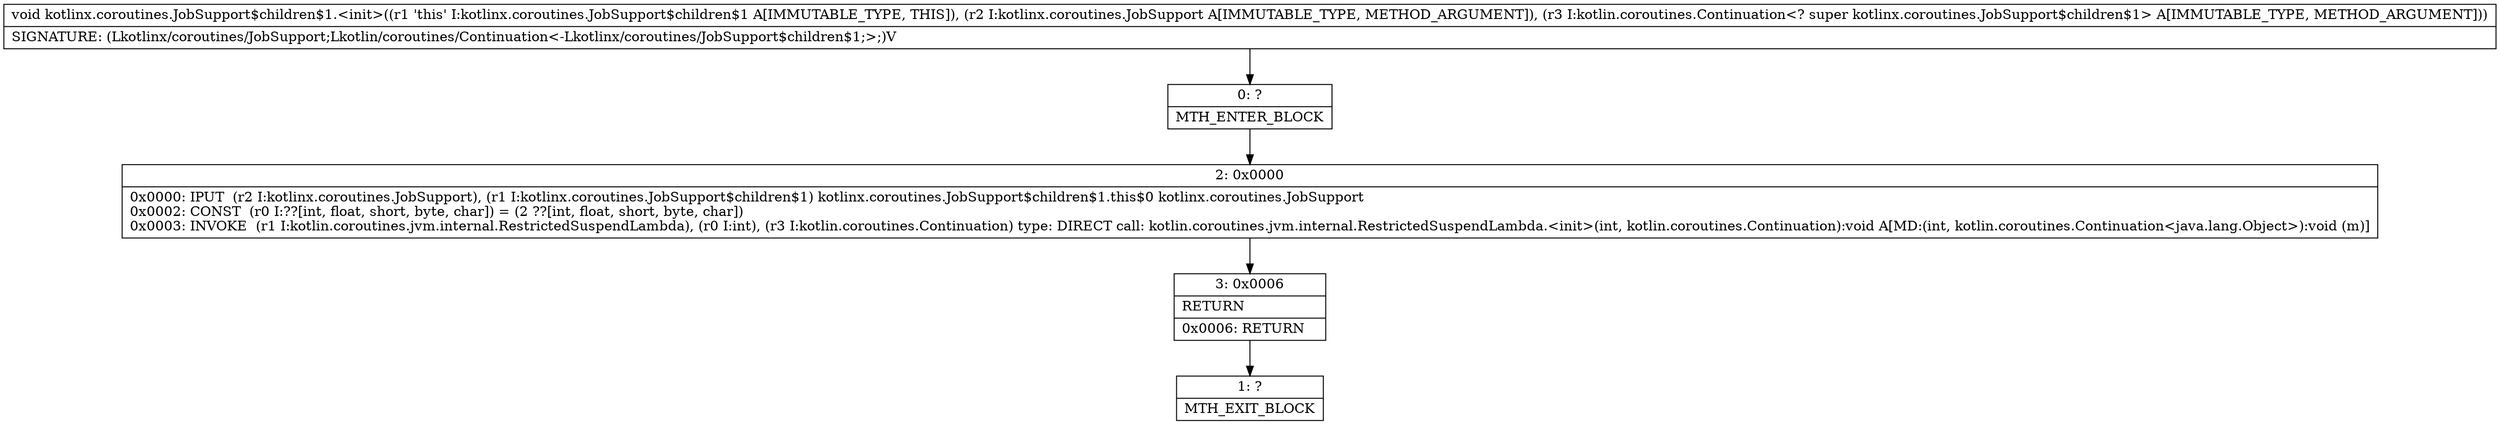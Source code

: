 digraph "CFG forkotlinx.coroutines.JobSupport$children$1.\<init\>(Lkotlinx\/coroutines\/JobSupport;Lkotlin\/coroutines\/Continuation;)V" {
Node_0 [shape=record,label="{0\:\ ?|MTH_ENTER_BLOCK\l}"];
Node_2 [shape=record,label="{2\:\ 0x0000|0x0000: IPUT  (r2 I:kotlinx.coroutines.JobSupport), (r1 I:kotlinx.coroutines.JobSupport$children$1) kotlinx.coroutines.JobSupport$children$1.this$0 kotlinx.coroutines.JobSupport \l0x0002: CONST  (r0 I:??[int, float, short, byte, char]) = (2 ??[int, float, short, byte, char]) \l0x0003: INVOKE  (r1 I:kotlin.coroutines.jvm.internal.RestrictedSuspendLambda), (r0 I:int), (r3 I:kotlin.coroutines.Continuation) type: DIRECT call: kotlin.coroutines.jvm.internal.RestrictedSuspendLambda.\<init\>(int, kotlin.coroutines.Continuation):void A[MD:(int, kotlin.coroutines.Continuation\<java.lang.Object\>):void (m)]\l}"];
Node_3 [shape=record,label="{3\:\ 0x0006|RETURN\l|0x0006: RETURN   \l}"];
Node_1 [shape=record,label="{1\:\ ?|MTH_EXIT_BLOCK\l}"];
MethodNode[shape=record,label="{void kotlinx.coroutines.JobSupport$children$1.\<init\>((r1 'this' I:kotlinx.coroutines.JobSupport$children$1 A[IMMUTABLE_TYPE, THIS]), (r2 I:kotlinx.coroutines.JobSupport A[IMMUTABLE_TYPE, METHOD_ARGUMENT]), (r3 I:kotlin.coroutines.Continuation\<? super kotlinx.coroutines.JobSupport$children$1\> A[IMMUTABLE_TYPE, METHOD_ARGUMENT]))  | SIGNATURE: (Lkotlinx\/coroutines\/JobSupport;Lkotlin\/coroutines\/Continuation\<\-Lkotlinx\/coroutines\/JobSupport$children$1;\>;)V\l}"];
MethodNode -> Node_0;Node_0 -> Node_2;
Node_2 -> Node_3;
Node_3 -> Node_1;
}

